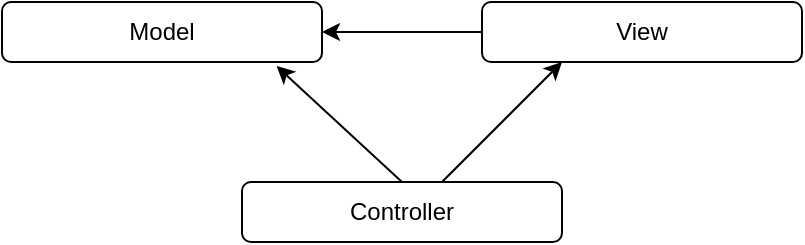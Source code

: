 <mxfile version="26.1.1">
  <diagram name="Page-1" id="cnnGqtXemLwNnZUmiSGQ">
    <mxGraphModel dx="794" dy="446" grid="1" gridSize="10" guides="1" tooltips="1" connect="1" arrows="1" fold="1" page="1" pageScale="1" pageWidth="850" pageHeight="1100" math="0" shadow="0">
      <root>
        <mxCell id="0" />
        <mxCell id="1" parent="0" />
        <mxCell id="j_NMg1yKIyojkrbKY69b-33" value="Model" style="rounded=1;whiteSpace=wrap;html=1;" vertex="1" parent="1">
          <mxGeometry x="210" y="120" width="160" height="30" as="geometry" />
        </mxCell>
        <mxCell id="j_NMg1yKIyojkrbKY69b-34" value="View" style="rounded=1;whiteSpace=wrap;html=1;" vertex="1" parent="1">
          <mxGeometry x="450" y="120" width="160" height="30" as="geometry" />
        </mxCell>
        <mxCell id="j_NMg1yKIyojkrbKY69b-35" value="Controller" style="rounded=1;whiteSpace=wrap;html=1;" vertex="1" parent="1">
          <mxGeometry x="330" y="210" width="160" height="30" as="geometry" />
        </mxCell>
        <mxCell id="j_NMg1yKIyojkrbKY69b-37" value="" style="endArrow=classic;html=1;rounded=0;entryX=0.25;entryY=1;entryDx=0;entryDy=0;" edge="1" parent="1" target="j_NMg1yKIyojkrbKY69b-34">
          <mxGeometry width="50" height="50" relative="1" as="geometry">
            <mxPoint x="430" y="210" as="sourcePoint" />
            <mxPoint x="480" y="160" as="targetPoint" />
          </mxGeometry>
        </mxCell>
        <mxCell id="j_NMg1yKIyojkrbKY69b-38" value="" style="endArrow=classic;html=1;rounded=0;entryX=0.858;entryY=1.067;entryDx=0;entryDy=0;entryPerimeter=0;exitX=0.5;exitY=0;exitDx=0;exitDy=0;" edge="1" parent="1" source="j_NMg1yKIyojkrbKY69b-35" target="j_NMg1yKIyojkrbKY69b-33">
          <mxGeometry width="50" height="50" relative="1" as="geometry">
            <mxPoint x="401" y="208" as="sourcePoint" />
            <mxPoint x="430" y="110" as="targetPoint" />
          </mxGeometry>
        </mxCell>
        <mxCell id="j_NMg1yKIyojkrbKY69b-39" value="" style="endArrow=classic;html=1;rounded=0;exitX=0;exitY=0.5;exitDx=0;exitDy=0;entryX=1;entryY=0.5;entryDx=0;entryDy=0;" edge="1" parent="1" source="j_NMg1yKIyojkrbKY69b-34" target="j_NMg1yKIyojkrbKY69b-33">
          <mxGeometry width="50" height="50" relative="1" as="geometry">
            <mxPoint x="430" y="60" as="sourcePoint" />
            <mxPoint x="380" y="90" as="targetPoint" />
          </mxGeometry>
        </mxCell>
      </root>
    </mxGraphModel>
  </diagram>
</mxfile>

